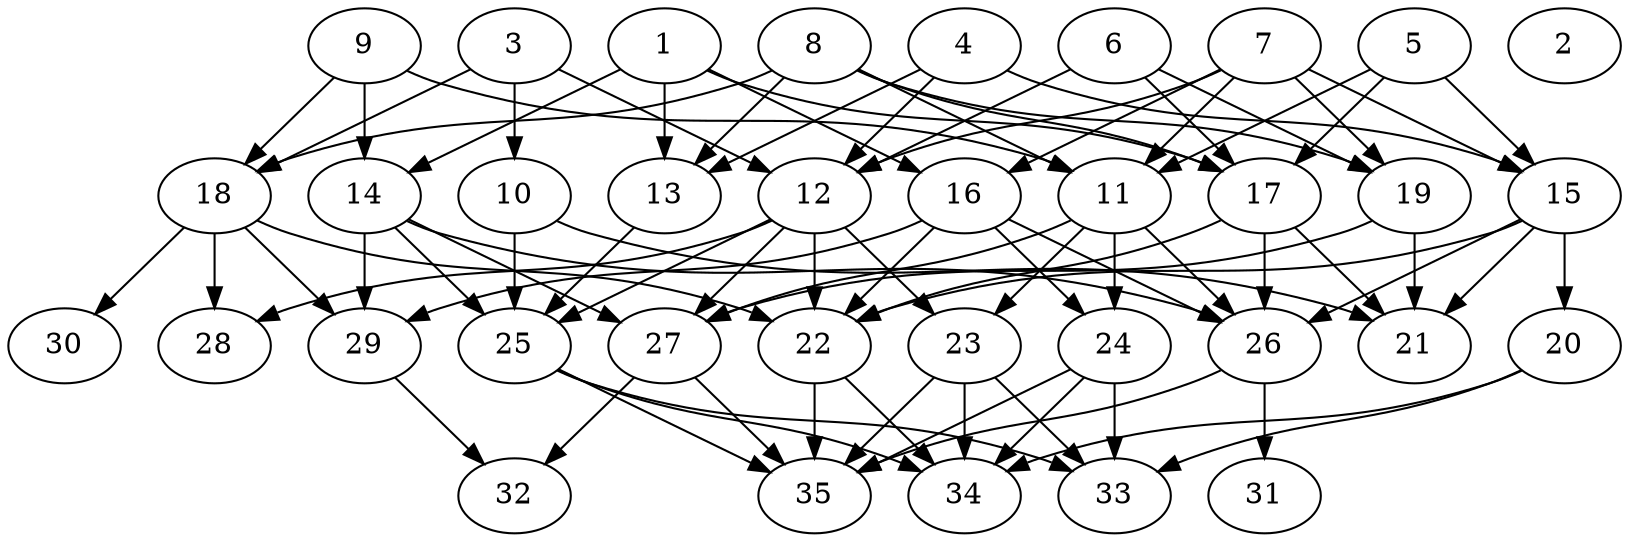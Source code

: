 // DAG automatically generated by daggen at Tue Aug  6 16:28:02 2019
// ./daggen --dot -n 35 --ccr 0.5 --fat 0.7 --regular 0.5 --density 0.5 --mindata 5242880 --maxdata 52428800 
digraph G {
  1 [size="57950208", alpha="0.04", expect_size="28975104"] 
  1 -> 13 [size ="28975104"]
  1 -> 14 [size ="28975104"]
  1 -> 16 [size ="28975104"]
  1 -> 17 [size ="28975104"]
  2 [size="66181120", alpha="0.20", expect_size="33090560"] 
  3 [size="57223168", alpha="0.02", expect_size="28611584"] 
  3 -> 10 [size ="28611584"]
  3 -> 12 [size ="28611584"]
  3 -> 18 [size ="28611584"]
  4 [size="101500928", alpha="0.12", expect_size="50750464"] 
  4 -> 12 [size ="50750464"]
  4 -> 13 [size ="50750464"]
  4 -> 15 [size ="50750464"]
  5 [size="86149120", alpha="0.10", expect_size="43074560"] 
  5 -> 11 [size ="43074560"]
  5 -> 15 [size ="43074560"]
  5 -> 17 [size ="43074560"]
  6 [size="31447040", alpha="0.04", expect_size="15723520"] 
  6 -> 12 [size ="15723520"]
  6 -> 17 [size ="15723520"]
  6 -> 19 [size ="15723520"]
  7 [size="87670784", alpha="0.01", expect_size="43835392"] 
  7 -> 11 [size ="43835392"]
  7 -> 12 [size ="43835392"]
  7 -> 15 [size ="43835392"]
  7 -> 16 [size ="43835392"]
  7 -> 19 [size ="43835392"]
  8 [size="76972032", alpha="0.16", expect_size="38486016"] 
  8 -> 11 [size ="38486016"]
  8 -> 13 [size ="38486016"]
  8 -> 17 [size ="38486016"]
  8 -> 18 [size ="38486016"]
  8 -> 19 [size ="38486016"]
  9 [size="71972864", alpha="0.15", expect_size="35986432"] 
  9 -> 11 [size ="35986432"]
  9 -> 14 [size ="35986432"]
  9 -> 18 [size ="35986432"]
  10 [size="100155392", alpha="0.05", expect_size="50077696"] 
  10 -> 21 [size ="50077696"]
  10 -> 25 [size ="50077696"]
  11 [size="74082304", alpha="0.12", expect_size="37041152"] 
  11 -> 23 [size ="37041152"]
  11 -> 24 [size ="37041152"]
  11 -> 26 [size ="37041152"]
  11 -> 27 [size ="37041152"]
  12 [size="92166144", alpha="0.19", expect_size="46083072"] 
  12 -> 22 [size ="46083072"]
  12 -> 23 [size ="46083072"]
  12 -> 25 [size ="46083072"]
  12 -> 27 [size ="46083072"]
  12 -> 28 [size ="46083072"]
  13 [size="90429440", alpha="0.08", expect_size="45214720"] 
  13 -> 25 [size ="45214720"]
  14 [size="102076416", alpha="0.20", expect_size="51038208"] 
  14 -> 25 [size ="51038208"]
  14 -> 26 [size ="51038208"]
  14 -> 27 [size ="51038208"]
  14 -> 29 [size ="51038208"]
  15 [size="64714752", alpha="0.04", expect_size="32357376"] 
  15 -> 20 [size ="32357376"]
  15 -> 21 [size ="32357376"]
  15 -> 22 [size ="32357376"]
  15 -> 26 [size ="32357376"]
  16 [size="17506304", alpha="0.14", expect_size="8753152"] 
  16 -> 22 [size ="8753152"]
  16 -> 24 [size ="8753152"]
  16 -> 26 [size ="8753152"]
  16 -> 29 [size ="8753152"]
  17 [size="35596288", alpha="0.18", expect_size="17798144"] 
  17 -> 21 [size ="17798144"]
  17 -> 22 [size ="17798144"]
  17 -> 26 [size ="17798144"]
  18 [size="40617984", alpha="0.11", expect_size="20308992"] 
  18 -> 22 [size ="20308992"]
  18 -> 28 [size ="20308992"]
  18 -> 29 [size ="20308992"]
  18 -> 30 [size ="20308992"]
  19 [size="22720512", alpha="0.15", expect_size="11360256"] 
  19 -> 21 [size ="11360256"]
  19 -> 27 [size ="11360256"]
  20 [size="93933568", alpha="0.07", expect_size="46966784"] 
  20 -> 33 [size ="46966784"]
  20 -> 34 [size ="46966784"]
  21 [size="22847488", alpha="0.08", expect_size="11423744"] 
  22 [size="79558656", alpha="0.01", expect_size="39779328"] 
  22 -> 34 [size ="39779328"]
  22 -> 35 [size ="39779328"]
  23 [size="76779520", alpha="0.04", expect_size="38389760"] 
  23 -> 33 [size ="38389760"]
  23 -> 34 [size ="38389760"]
  23 -> 35 [size ="38389760"]
  24 [size="22276096", alpha="0.07", expect_size="11138048"] 
  24 -> 33 [size ="11138048"]
  24 -> 34 [size ="11138048"]
  24 -> 35 [size ="11138048"]
  25 [size="21854208", alpha="0.05", expect_size="10927104"] 
  25 -> 33 [size ="10927104"]
  25 -> 34 [size ="10927104"]
  25 -> 35 [size ="10927104"]
  26 [size="41340928", alpha="0.08", expect_size="20670464"] 
  26 -> 31 [size ="20670464"]
  26 -> 35 [size ="20670464"]
  27 [size="12910592", alpha="0.07", expect_size="6455296"] 
  27 -> 32 [size ="6455296"]
  27 -> 35 [size ="6455296"]
  28 [size="99733504", alpha="0.01", expect_size="49866752"] 
  29 [size="55351296", alpha="0.07", expect_size="27675648"] 
  29 -> 32 [size ="27675648"]
  30 [size="33052672", alpha="0.13", expect_size="16526336"] 
  31 [size="64401408", alpha="0.11", expect_size="32200704"] 
  32 [size="102488064", alpha="0.08", expect_size="51244032"] 
  33 [size="14268416", alpha="0.01", expect_size="7134208"] 
  34 [size="35221504", alpha="0.13", expect_size="17610752"] 
  35 [size="67620864", alpha="0.17", expect_size="33810432"] 
}
